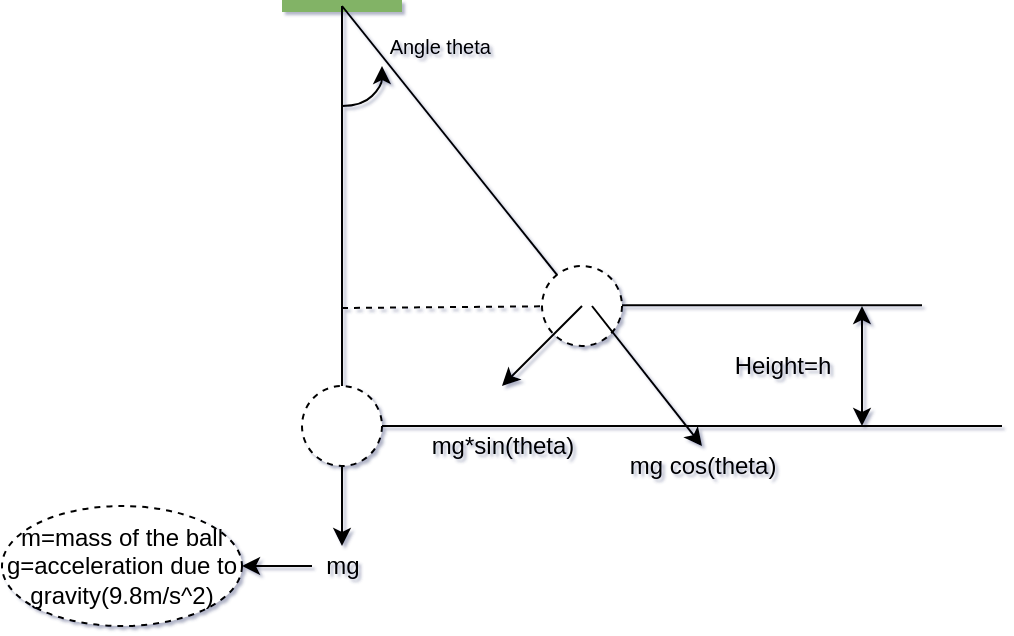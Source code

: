 <mxfile version="15.1.4" type="github">
  <diagram id="mIanIxTLOtAHTVfokB1G" name="Page-1">
    <mxGraphModel dx="716" dy="399" grid="1" gridSize="10" guides="1" tooltips="1" connect="1" arrows="1" fold="1" page="1" pageScale="1" pageWidth="850" pageHeight="1100" math="1" shadow="1">
      <root>
        <mxCell id="0" />
        <mxCell id="1" parent="0" />
        <mxCell id="kW5CJFtHc9ydnyZhcMnz-1" value="" style="ellipse;whiteSpace=wrap;html=1;aspect=fixed;shadow=0;dashed=1;" vertex="1" parent="1">
          <mxGeometry x="320" y="330" width="40" height="40" as="geometry" />
        </mxCell>
        <mxCell id="kW5CJFtHc9ydnyZhcMnz-2" value="" style="endArrow=none;html=1;fillColor=#d5e8d4;strokeColor=#82b366;strokeWidth=6;" edge="1" parent="1">
          <mxGeometry width="50" height="50" relative="1" as="geometry">
            <mxPoint x="310" y="140" as="sourcePoint" />
            <mxPoint x="370" y="140" as="targetPoint" />
          </mxGeometry>
        </mxCell>
        <mxCell id="kW5CJFtHc9ydnyZhcMnz-3" value="" style="endArrow=none;html=1;" edge="1" parent="1" source="kW5CJFtHc9ydnyZhcMnz-1">
          <mxGeometry width="50" height="50" relative="1" as="geometry">
            <mxPoint x="315" y="220" as="sourcePoint" />
            <mxPoint x="340" y="140" as="targetPoint" />
          </mxGeometry>
        </mxCell>
        <mxCell id="kW5CJFtHc9ydnyZhcMnz-4" value="" style="endArrow=none;html=1;startArrow=none;" edge="1" parent="1" source="kW5CJFtHc9ydnyZhcMnz-5">
          <mxGeometry width="50" height="50" relative="1" as="geometry">
            <mxPoint x="430" y="290" as="sourcePoint" />
            <mxPoint x="340" y="140" as="targetPoint" />
          </mxGeometry>
        </mxCell>
        <mxCell id="kW5CJFtHc9ydnyZhcMnz-11" value="" style="curved=1;endArrow=classic;html=1;shadow=0;strokeWidth=1;" edge="1" parent="1">
          <mxGeometry width="50" height="50" relative="1" as="geometry">
            <mxPoint x="340" y="190" as="sourcePoint" />
            <mxPoint x="360" y="170" as="targetPoint" />
            <Array as="points">
              <mxPoint x="350" y="190" />
              <mxPoint x="360" y="180" />
            </Array>
          </mxGeometry>
        </mxCell>
        <mxCell id="kW5CJFtHc9ydnyZhcMnz-12" value="&lt;font size=&quot;1&quot;&gt;Angle theta&amp;nbsp;&lt;/font&gt;" style="text;html=1;align=center;verticalAlign=middle;resizable=0;points=[];autosize=1;strokeColor=none;fillColor=none;" vertex="1" parent="1">
          <mxGeometry x="355" y="150" width="70" height="20" as="geometry" />
        </mxCell>
        <mxCell id="kW5CJFtHc9ydnyZhcMnz-14" value="" style="endArrow=none;html=1;shadow=0;strokeWidth=1;dashed=1;startArrow=none;" edge="1" parent="1" source="kW5CJFtHc9ydnyZhcMnz-5">
          <mxGeometry width="50" height="50" relative="1" as="geometry">
            <mxPoint x="340" y="291" as="sourcePoint" />
            <mxPoint x="445" y="290" as="targetPoint" />
          </mxGeometry>
        </mxCell>
        <mxCell id="kW5CJFtHc9ydnyZhcMnz-5" value="" style="ellipse;whiteSpace=wrap;html=1;aspect=fixed;shadow=0;dashed=1;" vertex="1" parent="1">
          <mxGeometry x="440" y="270" width="40" height="40" as="geometry" />
        </mxCell>
        <mxCell id="kW5CJFtHc9ydnyZhcMnz-16" value="" style="endArrow=none;html=1;shadow=0;strokeWidth=1;dashed=1;" edge="1" parent="1" target="kW5CJFtHc9ydnyZhcMnz-5">
          <mxGeometry width="50" height="50" relative="1" as="geometry">
            <mxPoint x="340" y="291" as="sourcePoint" />
            <mxPoint x="445" y="290" as="targetPoint" />
          </mxGeometry>
        </mxCell>
        <mxCell id="kW5CJFtHc9ydnyZhcMnz-19" value="" style="endArrow=classic;html=1;shadow=0;strokeWidth=1;" edge="1" parent="1" source="kW5CJFtHc9ydnyZhcMnz-1">
          <mxGeometry width="50" height="50" relative="1" as="geometry">
            <mxPoint x="339.71" y="360" as="sourcePoint" />
            <mxPoint x="340" y="410" as="targetPoint" />
          </mxGeometry>
        </mxCell>
        <mxCell id="kW5CJFtHc9ydnyZhcMnz-23" value="" style="edgeStyle=orthogonalEdgeStyle;curved=1;orthogonalLoop=1;jettySize=auto;html=1;shadow=0;strokeWidth=1;" edge="1" parent="1" source="kW5CJFtHc9ydnyZhcMnz-20" target="kW5CJFtHc9ydnyZhcMnz-22">
          <mxGeometry relative="1" as="geometry" />
        </mxCell>
        <mxCell id="kW5CJFtHc9ydnyZhcMnz-20" value="mg&lt;br&gt;" style="text;html=1;align=center;verticalAlign=middle;resizable=0;points=[];autosize=1;strokeColor=none;fillColor=none;" vertex="1" parent="1">
          <mxGeometry x="325" y="410" width="30" height="20" as="geometry" />
        </mxCell>
        <mxCell id="kW5CJFtHc9ydnyZhcMnz-22" value="m=mass of the ball&lt;br&gt;g=acceleration due to gravity(9.8m/s^2)" style="ellipse;whiteSpace=wrap;html=1;shadow=0;dashed=1;" vertex="1" parent="1">
          <mxGeometry x="170" y="390" width="120" height="60" as="geometry" />
        </mxCell>
        <mxCell id="kW5CJFtHc9ydnyZhcMnz-24" value="" style="endArrow=none;html=1;shadow=0;strokeWidth=1;" edge="1" parent="1">
          <mxGeometry width="50" height="50" relative="1" as="geometry">
            <mxPoint x="360" y="350" as="sourcePoint" />
            <mxPoint x="670" y="350" as="targetPoint" />
          </mxGeometry>
        </mxCell>
        <mxCell id="kW5CJFtHc9ydnyZhcMnz-25" value="" style="endArrow=none;html=1;shadow=0;strokeWidth=1;" edge="1" parent="1">
          <mxGeometry width="50" height="50" relative="1" as="geometry">
            <mxPoint x="480" y="289.66" as="sourcePoint" />
            <mxPoint x="630" y="289.66" as="targetPoint" />
          </mxGeometry>
        </mxCell>
        <mxCell id="kW5CJFtHc9ydnyZhcMnz-26" value="" style="endArrow=classic;startArrow=classic;html=1;shadow=0;strokeWidth=1;" edge="1" parent="1">
          <mxGeometry width="50" height="50" relative="1" as="geometry">
            <mxPoint x="600" y="350" as="sourcePoint" />
            <mxPoint x="600" y="290" as="targetPoint" />
          </mxGeometry>
        </mxCell>
        <mxCell id="kW5CJFtHc9ydnyZhcMnz-27" value="Height=h" style="text;html=1;align=center;verticalAlign=middle;resizable=0;points=[];autosize=1;strokeColor=none;fillColor=none;" vertex="1" parent="1">
          <mxGeometry x="530" y="310" width="60" height="20" as="geometry" />
        </mxCell>
        <mxCell id="kW5CJFtHc9ydnyZhcMnz-28" value="" style="endArrow=classic;html=1;shadow=0;strokeWidth=1;fontStyle=1" edge="1" parent="1">
          <mxGeometry width="50" height="50" relative="1" as="geometry">
            <mxPoint x="460" y="290" as="sourcePoint" />
            <mxPoint x="420" y="330" as="targetPoint" />
          </mxGeometry>
        </mxCell>
        <mxCell id="kW5CJFtHc9ydnyZhcMnz-30" value="mg*sin(theta)" style="text;html=1;align=center;verticalAlign=middle;resizable=0;points=[];autosize=1;strokeColor=none;fillColor=none;" vertex="1" parent="1">
          <mxGeometry x="375" y="350" width="90" height="20" as="geometry" />
        </mxCell>
        <mxCell id="kW5CJFtHc9ydnyZhcMnz-31" value="" style="endArrow=classic;html=1;shadow=0;strokeWidth=1;" edge="1" parent="1">
          <mxGeometry width="50" height="50" relative="1" as="geometry">
            <mxPoint x="465" y="290" as="sourcePoint" />
            <mxPoint x="520" y="360" as="targetPoint" />
          </mxGeometry>
        </mxCell>
        <mxCell id="kW5CJFtHc9ydnyZhcMnz-32" value="mg cos(theta)" style="text;html=1;align=center;verticalAlign=middle;resizable=0;points=[];autosize=1;strokeColor=none;fillColor=none;" vertex="1" parent="1">
          <mxGeometry x="475" y="360" width="90" height="20" as="geometry" />
        </mxCell>
      </root>
    </mxGraphModel>
  </diagram>
</mxfile>
